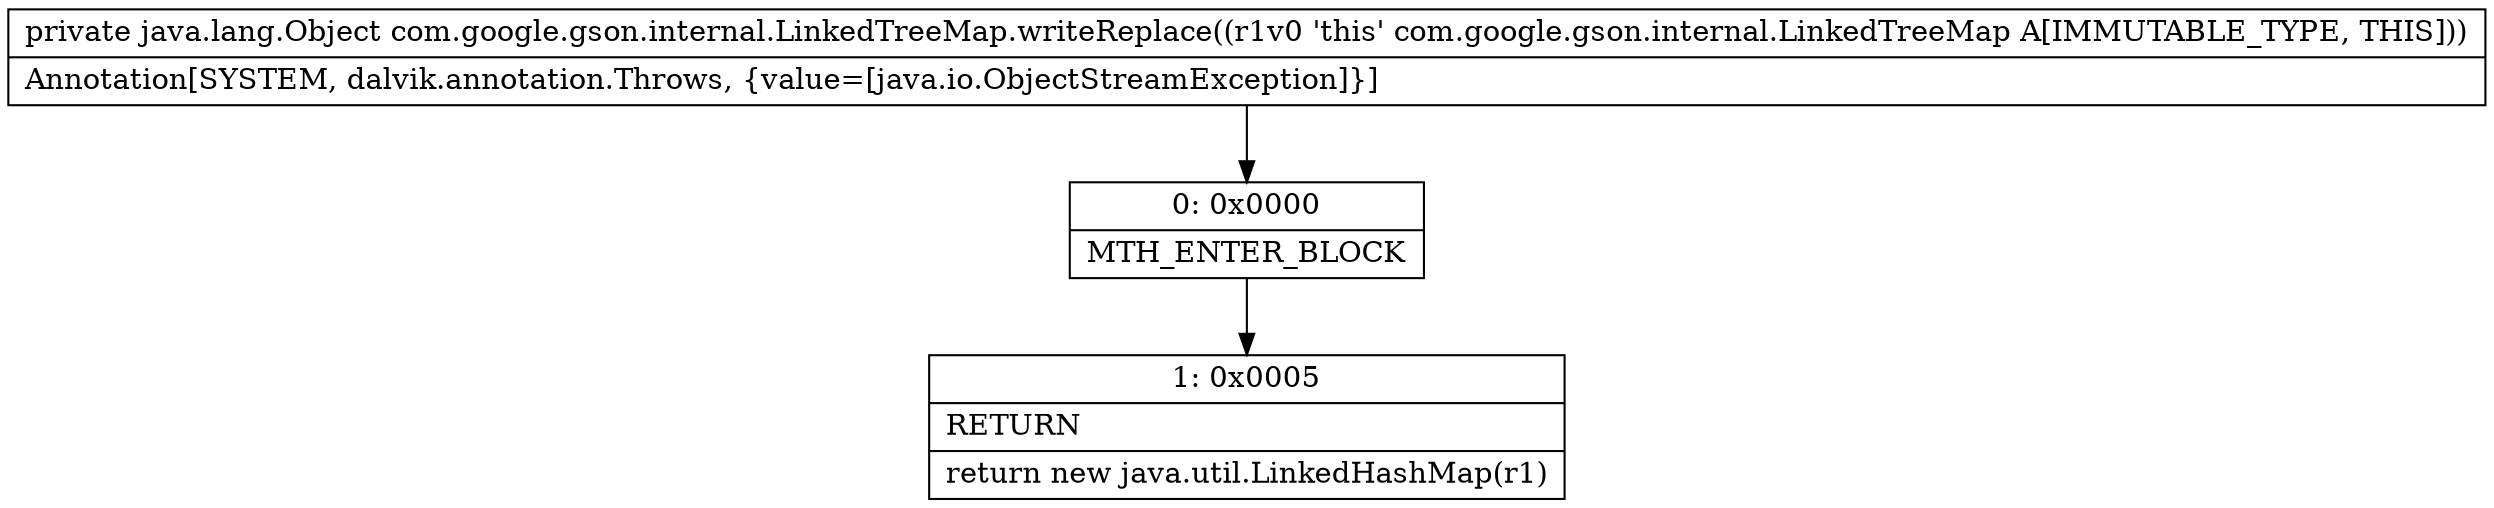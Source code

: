 digraph "CFG forcom.google.gson.internal.LinkedTreeMap.writeReplace()Ljava\/lang\/Object;" {
Node_0 [shape=record,label="{0\:\ 0x0000|MTH_ENTER_BLOCK\l}"];
Node_1 [shape=record,label="{1\:\ 0x0005|RETURN\l|return new java.util.LinkedHashMap(r1)\l}"];
MethodNode[shape=record,label="{private java.lang.Object com.google.gson.internal.LinkedTreeMap.writeReplace((r1v0 'this' com.google.gson.internal.LinkedTreeMap A[IMMUTABLE_TYPE, THIS]))  | Annotation[SYSTEM, dalvik.annotation.Throws, \{value=[java.io.ObjectStreamException]\}]\l}"];
MethodNode -> Node_0;
Node_0 -> Node_1;
}

